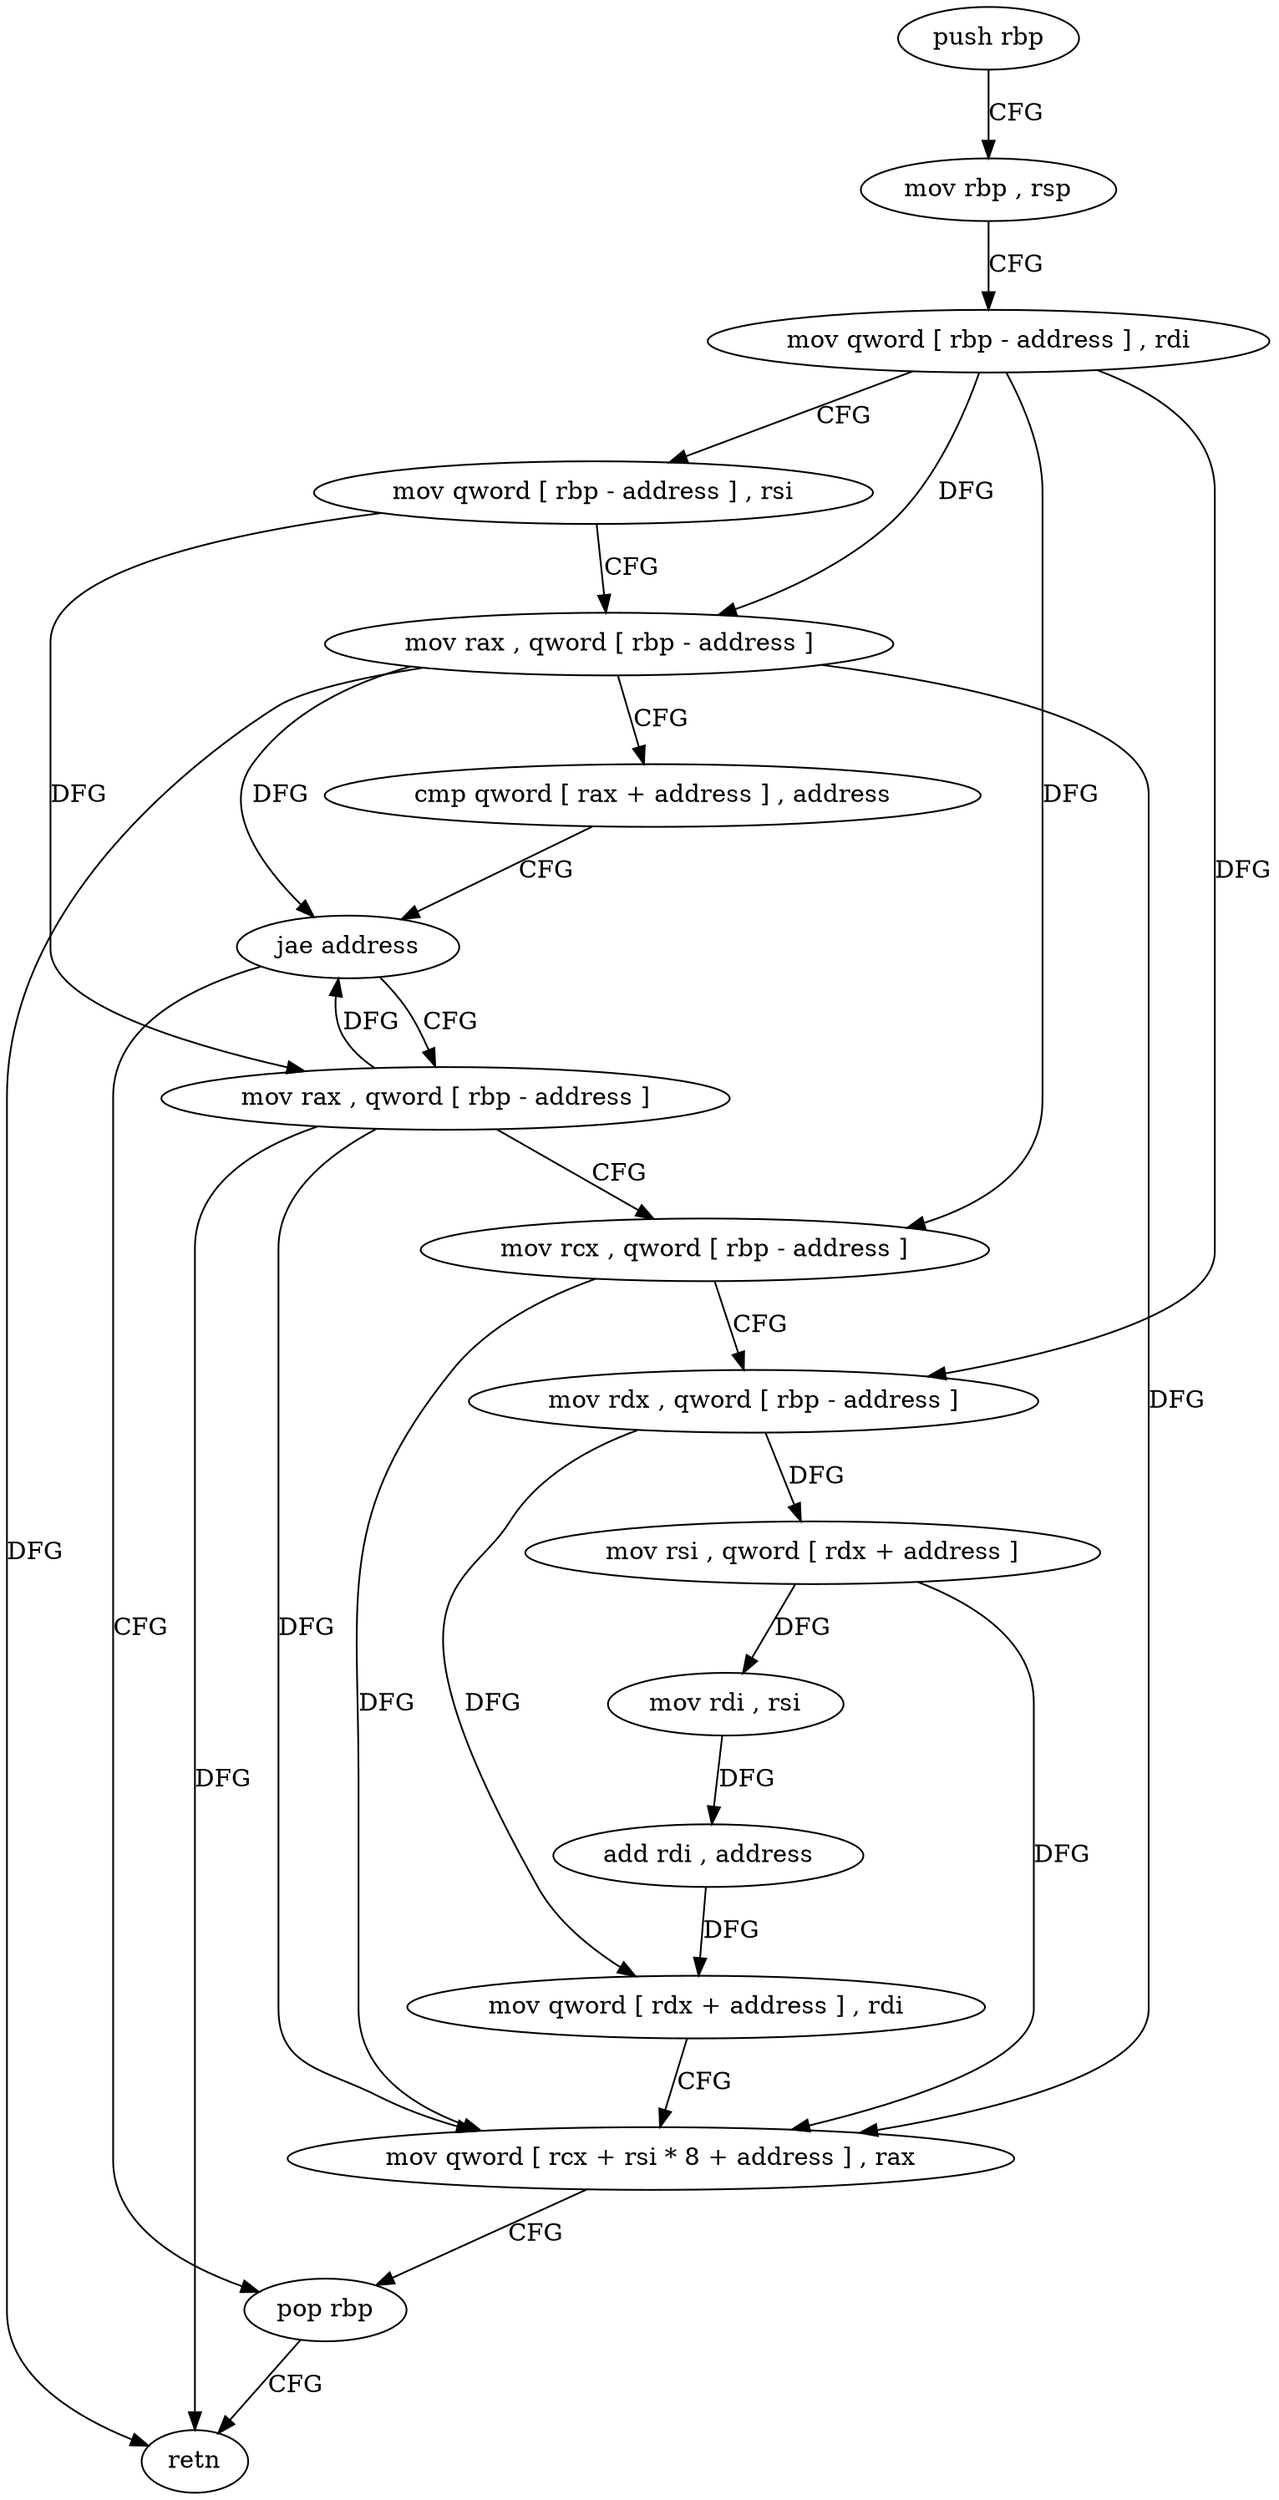 digraph "func" {
"138784" [label = "push rbp" ]
"138785" [label = "mov rbp , rsp" ]
"138788" [label = "mov qword [ rbp - address ] , rdi" ]
"138792" [label = "mov qword [ rbp - address ] , rsi" ]
"138796" [label = "mov rax , qword [ rbp - address ]" ]
"138800" [label = "cmp qword [ rax + address ] , address" ]
"138805" [label = "jae address" ]
"138846" [label = "pop rbp" ]
"138811" [label = "mov rax , qword [ rbp - address ]" ]
"138847" [label = "retn" ]
"138815" [label = "mov rcx , qword [ rbp - address ]" ]
"138819" [label = "mov rdx , qword [ rbp - address ]" ]
"138823" [label = "mov rsi , qword [ rdx + address ]" ]
"138827" [label = "mov rdi , rsi" ]
"138830" [label = "add rdi , address" ]
"138837" [label = "mov qword [ rdx + address ] , rdi" ]
"138841" [label = "mov qword [ rcx + rsi * 8 + address ] , rax" ]
"138784" -> "138785" [ label = "CFG" ]
"138785" -> "138788" [ label = "CFG" ]
"138788" -> "138792" [ label = "CFG" ]
"138788" -> "138796" [ label = "DFG" ]
"138788" -> "138815" [ label = "DFG" ]
"138788" -> "138819" [ label = "DFG" ]
"138792" -> "138796" [ label = "CFG" ]
"138792" -> "138811" [ label = "DFG" ]
"138796" -> "138800" [ label = "CFG" ]
"138796" -> "138805" [ label = "DFG" ]
"138796" -> "138847" [ label = "DFG" ]
"138796" -> "138841" [ label = "DFG" ]
"138800" -> "138805" [ label = "CFG" ]
"138805" -> "138846" [ label = "CFG" ]
"138805" -> "138811" [ label = "CFG" ]
"138846" -> "138847" [ label = "CFG" ]
"138811" -> "138815" [ label = "CFG" ]
"138811" -> "138805" [ label = "DFG" ]
"138811" -> "138847" [ label = "DFG" ]
"138811" -> "138841" [ label = "DFG" ]
"138815" -> "138819" [ label = "CFG" ]
"138815" -> "138841" [ label = "DFG" ]
"138819" -> "138823" [ label = "DFG" ]
"138819" -> "138837" [ label = "DFG" ]
"138823" -> "138827" [ label = "DFG" ]
"138823" -> "138841" [ label = "DFG" ]
"138827" -> "138830" [ label = "DFG" ]
"138830" -> "138837" [ label = "DFG" ]
"138837" -> "138841" [ label = "CFG" ]
"138841" -> "138846" [ label = "CFG" ]
}
